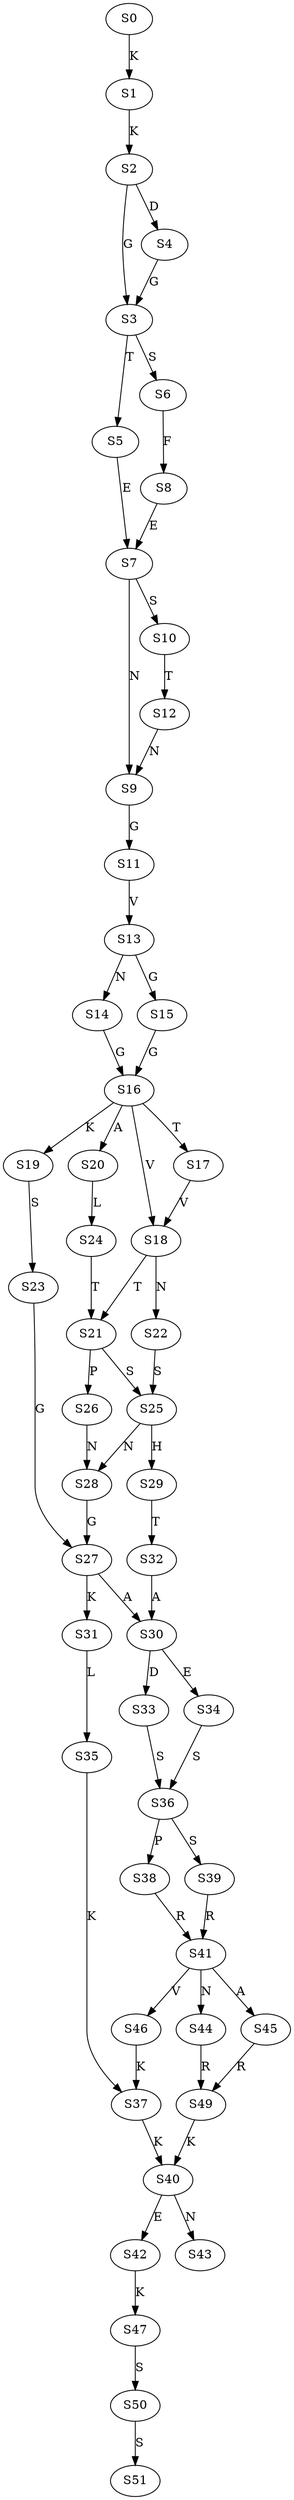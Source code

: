 strict digraph  {
	S0 -> S1 [ label = K ];
	S1 -> S2 [ label = K ];
	S2 -> S3 [ label = G ];
	S2 -> S4 [ label = D ];
	S3 -> S5 [ label = T ];
	S3 -> S6 [ label = S ];
	S4 -> S3 [ label = G ];
	S5 -> S7 [ label = E ];
	S6 -> S8 [ label = F ];
	S7 -> S9 [ label = N ];
	S7 -> S10 [ label = S ];
	S8 -> S7 [ label = E ];
	S9 -> S11 [ label = G ];
	S10 -> S12 [ label = T ];
	S11 -> S13 [ label = V ];
	S12 -> S9 [ label = N ];
	S13 -> S14 [ label = N ];
	S13 -> S15 [ label = G ];
	S14 -> S16 [ label = G ];
	S15 -> S16 [ label = G ];
	S16 -> S17 [ label = T ];
	S16 -> S18 [ label = V ];
	S16 -> S19 [ label = K ];
	S16 -> S20 [ label = A ];
	S17 -> S18 [ label = V ];
	S18 -> S21 [ label = T ];
	S18 -> S22 [ label = N ];
	S19 -> S23 [ label = S ];
	S20 -> S24 [ label = L ];
	S21 -> S25 [ label = S ];
	S21 -> S26 [ label = P ];
	S22 -> S25 [ label = S ];
	S23 -> S27 [ label = G ];
	S24 -> S21 [ label = T ];
	S25 -> S28 [ label = N ];
	S25 -> S29 [ label = H ];
	S26 -> S28 [ label = N ];
	S27 -> S30 [ label = A ];
	S27 -> S31 [ label = K ];
	S28 -> S27 [ label = G ];
	S29 -> S32 [ label = T ];
	S30 -> S33 [ label = D ];
	S30 -> S34 [ label = E ];
	S31 -> S35 [ label = L ];
	S32 -> S30 [ label = A ];
	S33 -> S36 [ label = S ];
	S34 -> S36 [ label = S ];
	S35 -> S37 [ label = K ];
	S36 -> S38 [ label = P ];
	S36 -> S39 [ label = S ];
	S37 -> S40 [ label = K ];
	S38 -> S41 [ label = R ];
	S39 -> S41 [ label = R ];
	S40 -> S42 [ label = E ];
	S40 -> S43 [ label = N ];
	S41 -> S44 [ label = N ];
	S41 -> S45 [ label = A ];
	S41 -> S46 [ label = V ];
	S42 -> S47 [ label = K ];
	S44 -> S49 [ label = R ];
	S45 -> S49 [ label = R ];
	S46 -> S37 [ label = K ];
	S47 -> S50 [ label = S ];
	S49 -> S40 [ label = K ];
	S50 -> S51 [ label = S ];
}
